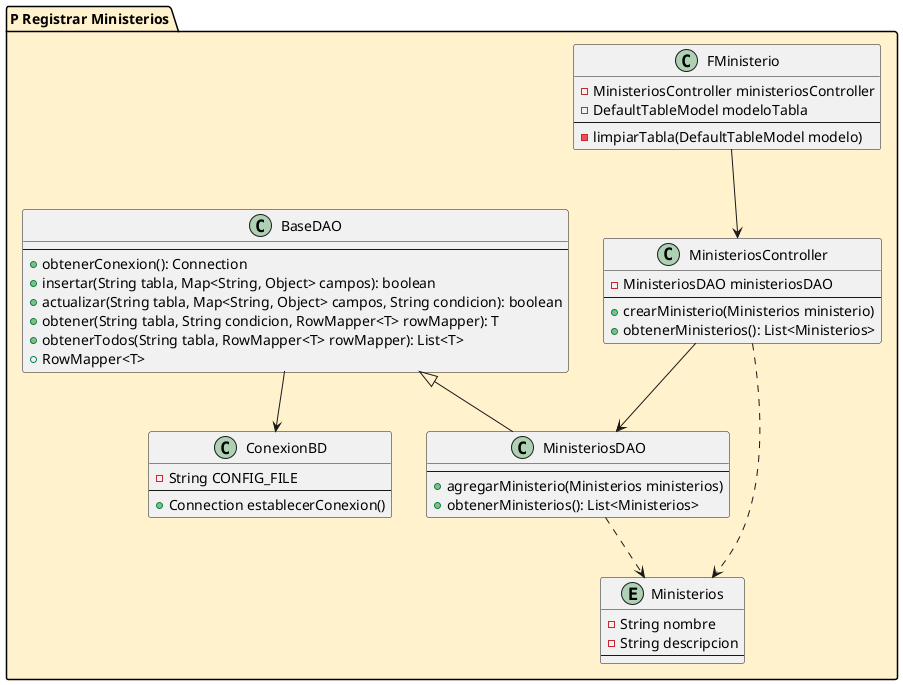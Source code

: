 @startuml
package "P Registrar Ministerios" #FFF2CC {
  class "FMinisterio" as fministerio {
  -MinisteriosController ministeriosController
  -DefaultTableModel modeloTabla
  --
  -limpiarTabla(DefaultTableModel modelo)
  }
  class "MinisteriosController" as ctrministerio{
  -MinisteriosDAO ministeriosDAO
  --
  +crearMinisterio(Ministerios ministerio)
  +obtenerMinisterios(): List<Ministerios>
  }

  class "MinisteriosDAO" as daoministerios{
  --
  +agregarMinisterio(Ministerios ministerios)
  +obtenerMinisterios(): List<Ministerios>
  }

  class "BaseDAO" as daobase {
  --
  +obtenerConexion(): Connection
  +insertar(String tabla, Map<String, Object> campos): boolean
  +actualizar(String tabla, Map<String, Object> campos, String condicion): boolean
  +obtener(String tabla, String condicion, RowMapper<T> rowMapper): T
  +obtenerTodos(String tabla, RowMapper<T> rowMapper): List<T>
  +RowMapper<T>
  }
 class "ConexionBD" as bdconexion{
   -String CONFIG_FILE
   --
   +Connection establecerConexion()
  }
  entity "Ministerios" as ministerios{
      -String nombre
      -String descripcion
      --
  }

  fministerio --> ctrministerio
  ctrministerio --> daoministerios
  daobase <|-- daoministerios
  ctrministerio ..> ministerios
  daoministerios ..> ministerios
  daobase --> bdconexion
}


@enduml